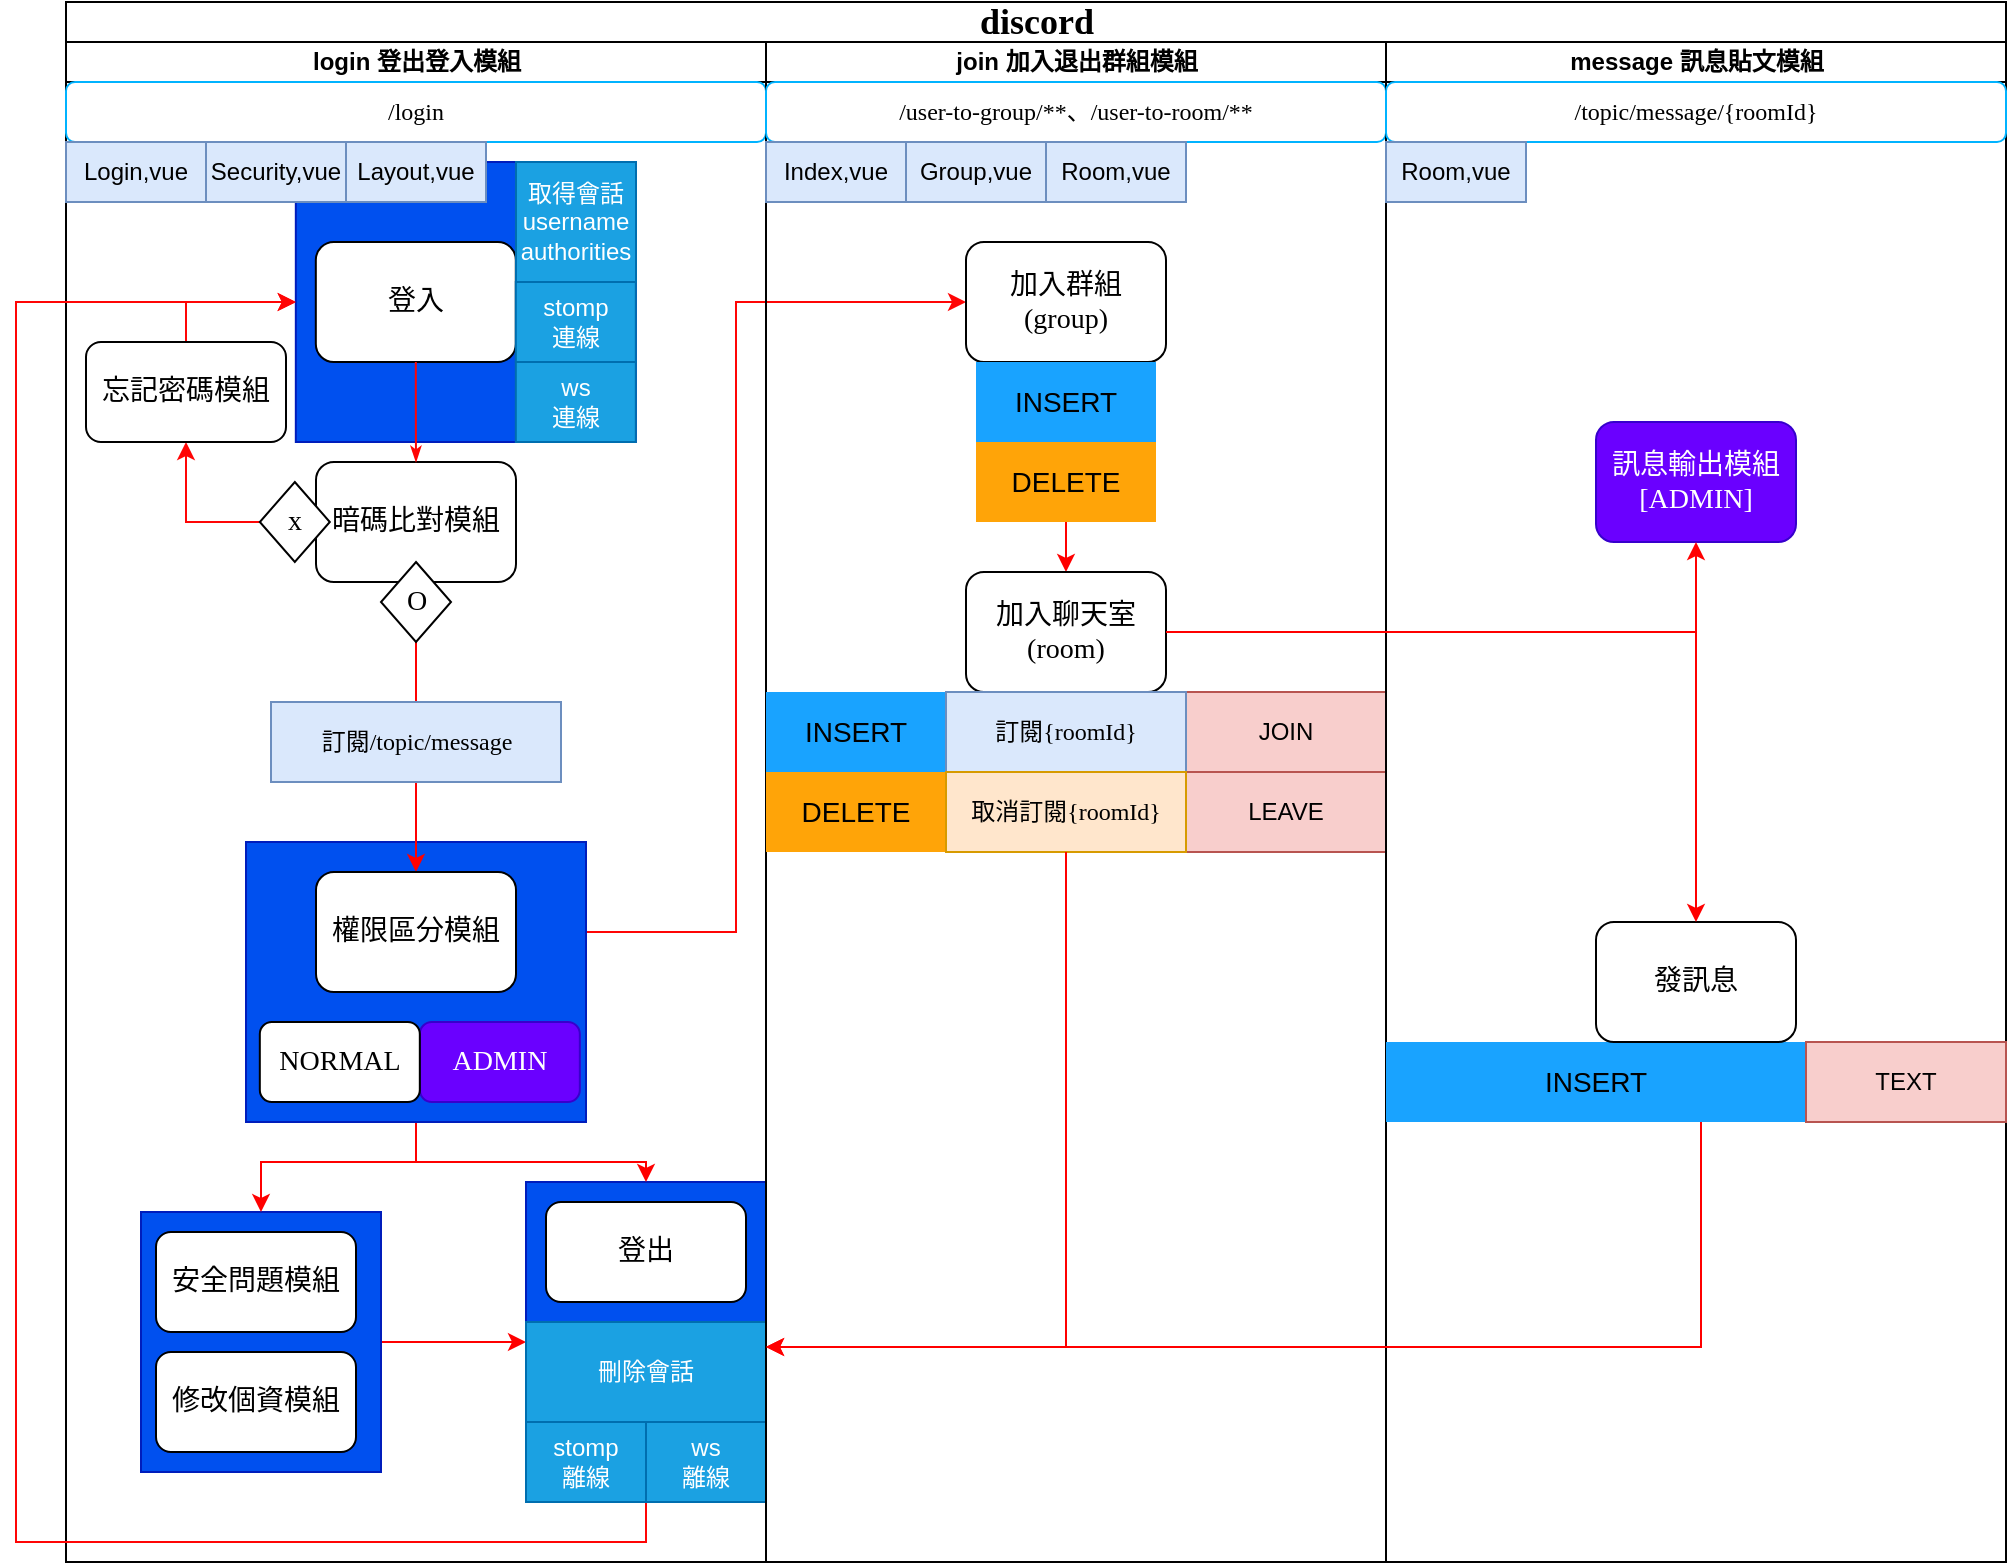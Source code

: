 <mxfile version="24.2.2" type="github">
  <diagram name="Page-1" id="74e2e168-ea6b-b213-b513-2b3c1d86103e">
    <mxGraphModel dx="1213" dy="1831" grid="1" gridSize="10" guides="1" tooltips="1" connect="1" arrows="1" fold="1" page="1" pageScale="1" pageWidth="1100" pageHeight="850" background="#FFFFFF" math="0" shadow="0">
      <root>
        <mxCell id="0" />
        <mxCell id="1" parent="0" />
        <mxCell id="77e6c97f196da883-1" value="&lt;font style=&quot;font-size: 18px;&quot;&gt;discord&lt;/font&gt;" style="swimlane;html=1;childLayout=stackLayout;startSize=20;rounded=0;shadow=0;labelBackgroundColor=none;strokeWidth=1;fontFamily=Verdana;fontSize=8;align=center;" parent="1" vertex="1">
          <mxGeometry x="65" width="970" height="780" as="geometry" />
        </mxCell>
        <mxCell id="77e6c97f196da883-40" style="edgeStyle=orthogonalEdgeStyle;rounded=1;html=1;labelBackgroundColor=none;startArrow=none;startFill=0;startSize=5;endArrow=classicThin;endFill=1;endSize=5;jettySize=auto;orthogonalLoop=1;strokeWidth=1;fontFamily=Verdana;fontSize=8" parent="77e6c97f196da883-1" edge="1">
          <mxGeometry relative="1" as="geometry">
            <mxPoint x="770" y="690" as="sourcePoint" />
          </mxGeometry>
        </mxCell>
        <mxCell id="107ba76e4e335f99-3" style="edgeStyle=orthogonalEdgeStyle;rounded=1;html=1;labelBackgroundColor=none;startArrow=none;startFill=0;startSize=5;endArrow=classicThin;endFill=1;endSize=5;jettySize=auto;orthogonalLoop=1;strokeColor=#000000;strokeWidth=1;fontFamily=Verdana;fontSize=8;fontColor=#000000;" parent="77e6c97f196da883-1" edge="1">
          <mxGeometry relative="1" as="geometry">
            <mxPoint x="670" y="610" as="sourcePoint" />
          </mxGeometry>
        </mxCell>
        <mxCell id="TCiXfk5xuBNNh0pUbAXc-102" style="edgeStyle=orthogonalEdgeStyle;rounded=0;orthogonalLoop=1;jettySize=auto;html=1;exitX=1;exitY=0.5;exitDx=0;exitDy=0;entryX=0;entryY=0.5;entryDx=0;entryDy=0;strokeColor=#FF0505;" parent="77e6c97f196da883-1" source="TCiXfk5xuBNNh0pUbAXc-59" target="77e6c97f196da883-11" edge="1">
          <mxGeometry relative="1" as="geometry">
            <Array as="points">
              <mxPoint x="335" y="465" />
              <mxPoint x="335" y="150" />
            </Array>
          </mxGeometry>
        </mxCell>
        <mxCell id="77e6c97f196da883-2" value="login 登出登入模組" style="swimlane;html=1;startSize=20;" parent="77e6c97f196da883-1" vertex="1">
          <mxGeometry y="20" width="350" height="760" as="geometry" />
        </mxCell>
        <mxCell id="t22Woqv_mMddBFfFVFnR-166" style="edgeStyle=orthogonalEdgeStyle;rounded=0;orthogonalLoop=1;jettySize=auto;html=1;exitX=1;exitY=0.5;exitDx=0;exitDy=0;entryX=0;entryY=0.5;entryDx=0;entryDy=0;strokeColor=#FF0000;" parent="77e6c97f196da883-2" source="t22Woqv_mMddBFfFVFnR-163" target="t22Woqv_mMddBFfFVFnR-155" edge="1">
          <mxGeometry relative="1" as="geometry" />
        </mxCell>
        <mxCell id="t22Woqv_mMddBFfFVFnR-163" value="" style="rounded=0;whiteSpace=wrap;html=1;fillColor=#0050ef;fontColor=#ffffff;strokeColor=#001DBC;" parent="77e6c97f196da883-2" vertex="1">
          <mxGeometry x="37.5" y="585" width="120" height="130" as="geometry" />
        </mxCell>
        <mxCell id="t22Woqv_mMddBFfFVFnR-155" value="" style="rounded=0;whiteSpace=wrap;html=1;fillColor=#0050ef;fontColor=#ffffff;strokeColor=#001DBC;" parent="77e6c97f196da883-2" vertex="1">
          <mxGeometry x="230" y="570" width="120" height="160" as="geometry" />
        </mxCell>
        <mxCell id="t22Woqv_mMddBFfFVFnR-154" value="" style="rounded=0;whiteSpace=wrap;html=1;fillColor=#0050ef;fontColor=#ffffff;strokeColor=#001DBC;" parent="77e6c97f196da883-2" vertex="1">
          <mxGeometry x="114.91" y="60" width="170" height="140" as="geometry" />
        </mxCell>
        <mxCell id="t22Woqv_mMddBFfFVFnR-164" style="edgeStyle=orthogonalEdgeStyle;rounded=0;orthogonalLoop=1;jettySize=auto;html=1;exitX=0.5;exitY=1;exitDx=0;exitDy=0;entryX=0.5;entryY=0;entryDx=0;entryDy=0;strokeColor=#FF0000;" parent="77e6c97f196da883-2" source="TCiXfk5xuBNNh0pUbAXc-168" target="t22Woqv_mMddBFfFVFnR-163" edge="1">
          <mxGeometry relative="1" as="geometry">
            <Array as="points">
              <mxPoint x="175" y="560" />
              <mxPoint x="98" y="560" />
            </Array>
          </mxGeometry>
        </mxCell>
        <mxCell id="t22Woqv_mMddBFfFVFnR-165" style="edgeStyle=orthogonalEdgeStyle;rounded=0;orthogonalLoop=1;jettySize=auto;html=1;exitX=0.5;exitY=1;exitDx=0;exitDy=0;entryX=0.5;entryY=0;entryDx=0;entryDy=0;strokeColor=#FF0000;" parent="77e6c97f196da883-2" source="TCiXfk5xuBNNh0pUbAXc-168" target="t22Woqv_mMddBFfFVFnR-155" edge="1">
          <mxGeometry relative="1" as="geometry">
            <Array as="points">
              <mxPoint x="175" y="560" />
              <mxPoint x="290" y="560" />
            </Array>
          </mxGeometry>
        </mxCell>
        <mxCell id="TCiXfk5xuBNNh0pUbAXc-168" value="" style="rounded=0;whiteSpace=wrap;html=1;fillColor=#0050ef;fontColor=#ffffff;strokeColor=#001DBC;" parent="77e6c97f196da883-2" vertex="1">
          <mxGeometry x="90" y="400" width="170" height="140" as="geometry" />
        </mxCell>
        <mxCell id="77e6c97f196da883-8" value="&lt;font style=&quot;font-size: 14px;&quot;&gt;登入&lt;/font&gt;" style="rounded=1;whiteSpace=wrap;html=1;shadow=0;labelBackgroundColor=none;strokeWidth=1;fontFamily=Verdana;fontSize=8;align=center;" parent="77e6c97f196da883-2" vertex="1">
          <mxGeometry x="124.91" y="100" width="100" height="60" as="geometry" />
        </mxCell>
        <mxCell id="77e6c97f196da883-9" value="&lt;font style=&quot;font-size: 14px;&quot;&gt;暗碼比對模組&lt;/font&gt;" style="rounded=1;whiteSpace=wrap;html=1;shadow=0;labelBackgroundColor=none;strokeWidth=1;fontFamily=Verdana;fontSize=8;align=center;" parent="77e6c97f196da883-2" vertex="1">
          <mxGeometry x="125" y="210" width="100" height="60" as="geometry" />
        </mxCell>
        <mxCell id="TCiXfk5xuBNNh0pUbAXc-46" value="&lt;font style=&quot;font-size: 12px;&quot;&gt;/login&lt;/font&gt;" style="rounded=1;whiteSpace=wrap;html=1;shadow=0;labelBackgroundColor=none;strokeWidth=1;fontFamily=Verdana;fontSize=8;align=center;strokeColor=#00B3FF;" parent="77e6c97f196da883-2" vertex="1">
          <mxGeometry y="20" width="350" height="30" as="geometry" />
        </mxCell>
        <mxCell id="77e6c97f196da883-26" style="edgeStyle=orthogonalEdgeStyle;rounded=1;html=1;labelBackgroundColor=none;startArrow=none;startFill=0;startSize=5;endArrow=classicThin;endFill=1;endSize=5;jettySize=auto;orthogonalLoop=1;strokeWidth=1;fontFamily=Verdana;fontSize=8;exitX=0.5;exitY=1;exitDx=0;exitDy=0;entryX=0.5;entryY=0;entryDx=0;entryDy=0;strokeColor=#FF0505;" parent="77e6c97f196da883-2" source="77e6c97f196da883-8" target="77e6c97f196da883-9" edge="1">
          <mxGeometry relative="1" as="geometry" />
        </mxCell>
        <mxCell id="t22Woqv_mMddBFfFVFnR-167" style="edgeStyle=orthogonalEdgeStyle;rounded=0;orthogonalLoop=1;jettySize=auto;html=1;exitX=0;exitY=0.5;exitDx=0;exitDy=0;entryX=0.5;entryY=1;entryDx=0;entryDy=0;strokeColor=#FF0505;" parent="77e6c97f196da883-2" source="TCiXfk5xuBNNh0pUbAXc-49" target="t22Woqv_mMddBFfFVFnR-2" edge="1">
          <mxGeometry relative="1" as="geometry" />
        </mxCell>
        <mxCell id="TCiXfk5xuBNNh0pUbAXc-49" value="&lt;font style=&quot;font-size: 14px;&quot;&gt;x&lt;/font&gt;" style="rhombus;whiteSpace=wrap;html=1;rounded=0;shadow=0;labelBackgroundColor=none;strokeWidth=1;fontFamily=Verdana;fontSize=8;align=center;" parent="77e6c97f196da883-2" vertex="1">
          <mxGeometry x="96.91" y="220" width="35" height="40" as="geometry" />
        </mxCell>
        <mxCell id="TCiXfk5xuBNNh0pUbAXc-60" style="edgeStyle=orthogonalEdgeStyle;rounded=0;orthogonalLoop=1;jettySize=auto;html=1;exitX=0.5;exitY=1;exitDx=0;exitDy=0;entryX=0.5;entryY=0;entryDx=0;entryDy=0;strokeColor=#FF0000;" parent="77e6c97f196da883-2" source="TCiXfk5xuBNNh0pUbAXc-54" target="TCiXfk5xuBNNh0pUbAXc-59" edge="1">
          <mxGeometry relative="1" as="geometry" />
        </mxCell>
        <mxCell id="TCiXfk5xuBNNh0pUbAXc-54" value="&lt;font style=&quot;font-size: 14px;&quot;&gt;O&lt;/font&gt;" style="rhombus;whiteSpace=wrap;html=1;rounded=0;shadow=0;labelBackgroundColor=none;strokeWidth=1;fontFamily=Verdana;fontSize=8;align=center;" parent="77e6c97f196da883-2" vertex="1">
          <mxGeometry x="157.5" y="260" width="35" height="40" as="geometry" />
        </mxCell>
        <mxCell id="TCiXfk5xuBNNh0pUbAXc-59" value="&lt;font style=&quot;font-size: 14px;&quot;&gt;權限區分模組&lt;/font&gt;" style="rounded=1;whiteSpace=wrap;html=1;shadow=0;labelBackgroundColor=none;strokeWidth=1;fontFamily=Verdana;fontSize=8;align=center;" parent="77e6c97f196da883-2" vertex="1">
          <mxGeometry x="125" y="415" width="100" height="60" as="geometry" />
        </mxCell>
        <mxCell id="t22Woqv_mMddBFfFVFnR-4" value="&lt;div&gt;取得會話&lt;/div&gt;username&lt;div&gt;authorities&lt;br&gt;&lt;/div&gt;" style="rounded=0;whiteSpace=wrap;html=1;fillColor=#1ba1e2;fontColor=#ffffff;strokeColor=#006EAF;" parent="77e6c97f196da883-2" vertex="1">
          <mxGeometry x="225" y="60" width="60" height="60" as="geometry" />
        </mxCell>
        <mxCell id="t22Woqv_mMddBFfFVFnR-21" value="Login,vue" style="rounded=0;whiteSpace=wrap;html=1;fillColor=#dae8fc;strokeColor=#6c8ebf;" parent="77e6c97f196da883-2" vertex="1">
          <mxGeometry y="50" width="70" height="30" as="geometry" />
        </mxCell>
        <mxCell id="t22Woqv_mMddBFfFVFnR-22" value="Security,vue" style="rounded=0;whiteSpace=wrap;html=1;fillColor=#dae8fc;strokeColor=#6c8ebf;" parent="77e6c97f196da883-2" vertex="1">
          <mxGeometry x="70" y="50" width="70" height="30" as="geometry" />
        </mxCell>
        <mxCell id="t22Woqv_mMddBFfFVFnR-34" value="Layout,vue" style="rounded=0;whiteSpace=wrap;html=1;fillColor=#dae8fc;strokeColor=#6c8ebf;" parent="77e6c97f196da883-2" vertex="1">
          <mxGeometry x="140" y="50" width="70" height="30" as="geometry" />
        </mxCell>
        <mxCell id="t22Woqv_mMddBFfFVFnR-95" value="訂閱&lt;span style=&quot;font-family: Verdana;&quot;&gt;/topic/message&lt;/span&gt;" style="rounded=0;whiteSpace=wrap;html=1;fillColor=#dae8fc;strokeColor=#6c8ebf;" parent="77e6c97f196da883-2" vertex="1">
          <mxGeometry x="102.5" y="330" width="145" height="40" as="geometry" />
        </mxCell>
        <mxCell id="t22Woqv_mMddBFfFVFnR-168" style="edgeStyle=orthogonalEdgeStyle;rounded=0;orthogonalLoop=1;jettySize=auto;html=1;exitX=0.5;exitY=0;exitDx=0;exitDy=0;entryX=0;entryY=0.5;entryDx=0;entryDy=0;strokeColor=#FF0505;" parent="77e6c97f196da883-2" source="t22Woqv_mMddBFfFVFnR-2" target="t22Woqv_mMddBFfFVFnR-154" edge="1">
          <mxGeometry relative="1" as="geometry" />
        </mxCell>
        <mxCell id="t22Woqv_mMddBFfFVFnR-2" value="&lt;font style=&quot;font-size: 14px;&quot;&gt;忘記密碼模組&lt;/font&gt;" style="rounded=1;whiteSpace=wrap;html=1;shadow=0;labelBackgroundColor=none;strokeWidth=1;fontFamily=Verdana;fontSize=8;align=center;" parent="77e6c97f196da883-2" vertex="1">
          <mxGeometry x="10" y="150" width="100" height="50" as="geometry" />
        </mxCell>
        <mxCell id="t22Woqv_mMddBFfFVFnR-3" value="&lt;font style=&quot;font-size: 14px;&quot;&gt;安全問題模組&lt;/font&gt;" style="rounded=1;whiteSpace=wrap;html=1;shadow=0;labelBackgroundColor=none;strokeWidth=1;fontFamily=Verdana;fontSize=8;align=center;" parent="77e6c97f196da883-2" vertex="1">
          <mxGeometry x="45" y="595" width="100" height="50" as="geometry" />
        </mxCell>
        <mxCell id="t22Woqv_mMddBFfFVFnR-1" value="&lt;font style=&quot;font-size: 14px;&quot;&gt;修改個資模組&lt;/font&gt;" style="rounded=1;whiteSpace=wrap;html=1;shadow=0;labelBackgroundColor=none;strokeWidth=1;fontFamily=Verdana;fontSize=8;align=center;" parent="77e6c97f196da883-2" vertex="1">
          <mxGeometry x="45" y="655" width="100" height="50" as="geometry" />
        </mxCell>
        <mxCell id="TCiXfk5xuBNNh0pUbAXc-169" value="&lt;span style=&quot;font-size: 14px;&quot;&gt;登出&lt;/span&gt;" style="rounded=1;whiteSpace=wrap;html=1;shadow=0;labelBackgroundColor=none;strokeWidth=1;fontFamily=Verdana;fontSize=8;align=center;" parent="77e6c97f196da883-2" vertex="1">
          <mxGeometry x="240" y="580" width="100" height="50" as="geometry" />
        </mxCell>
        <mxCell id="t22Woqv_mMddBFfFVFnR-98" value="&lt;span style=&quot;font-size: 14px;&quot;&gt;ADMIN&lt;/span&gt;" style="rounded=1;whiteSpace=wrap;html=1;shadow=0;labelBackgroundColor=none;strokeWidth=1;fontFamily=Verdana;fontSize=8;align=center;fillColor=#6a00ff;fontColor=#ffffff;strokeColor=#3700CC;" parent="77e6c97f196da883-2" vertex="1">
          <mxGeometry x="176.91" y="490" width="80" height="40" as="geometry" />
        </mxCell>
        <mxCell id="t22Woqv_mMddBFfFVFnR-99" value="&lt;span style=&quot;font-size: 14px;&quot;&gt;NORMAL&lt;/span&gt;" style="rounded=1;whiteSpace=wrap;html=1;shadow=0;labelBackgroundColor=none;strokeWidth=1;fontFamily=Verdana;fontSize=8;align=center;" parent="77e6c97f196da883-2" vertex="1">
          <mxGeometry x="96.91" y="490" width="80" height="40" as="geometry" />
        </mxCell>
        <mxCell id="t22Woqv_mMddBFfFVFnR-152" value="stomp&lt;br&gt;連線" style="rounded=0;whiteSpace=wrap;html=1;fillColor=#1ba1e2;fontColor=#ffffff;strokeColor=#006EAF;" parent="77e6c97f196da883-2" vertex="1">
          <mxGeometry x="224.91" y="120" width="60" height="40" as="geometry" />
        </mxCell>
        <mxCell id="t22Woqv_mMddBFfFVFnR-153" value="ws&lt;br&gt;連線" style="rounded=0;whiteSpace=wrap;html=1;fillColor=#1ba1e2;fontColor=#ffffff;strokeColor=#006EAF;" parent="77e6c97f196da883-2" vertex="1">
          <mxGeometry x="224.91" y="160" width="60" height="40" as="geometry" />
        </mxCell>
        <mxCell id="t22Woqv_mMddBFfFVFnR-156" value="&lt;div&gt;刪除會話&lt;/div&gt;" style="rounded=0;whiteSpace=wrap;html=1;fillColor=#1ba1e2;fontColor=#ffffff;strokeColor=#006EAF;" parent="77e6c97f196da883-2" vertex="1">
          <mxGeometry x="230" y="640" width="120" height="50" as="geometry" />
        </mxCell>
        <mxCell id="t22Woqv_mMddBFfFVFnR-174" style="edgeStyle=orthogonalEdgeStyle;rounded=0;orthogonalLoop=1;jettySize=auto;html=1;exitX=1;exitY=1;exitDx=0;exitDy=0;entryX=0;entryY=0.5;entryDx=0;entryDy=0;strokeColor=#FF0505;" parent="77e6c97f196da883-2" source="t22Woqv_mMddBFfFVFnR-157" target="t22Woqv_mMddBFfFVFnR-154" edge="1">
          <mxGeometry relative="1" as="geometry">
            <Array as="points">
              <mxPoint x="290" y="750" />
              <mxPoint x="-25" y="750" />
              <mxPoint x="-25" y="130" />
            </Array>
          </mxGeometry>
        </mxCell>
        <mxCell id="t22Woqv_mMddBFfFVFnR-157" value="stomp&lt;br&gt;離線" style="rounded=0;whiteSpace=wrap;html=1;fillColor=#1ba1e2;fontColor=#ffffff;strokeColor=#006EAF;" parent="77e6c97f196da883-2" vertex="1">
          <mxGeometry x="230.0" y="690" width="60" height="40" as="geometry" />
        </mxCell>
        <mxCell id="t22Woqv_mMddBFfFVFnR-158" value="ws&lt;br&gt;離線" style="rounded=0;whiteSpace=wrap;html=1;fillColor=#1ba1e2;fontColor=#ffffff;strokeColor=#006EAF;" parent="77e6c97f196da883-2" vertex="1">
          <mxGeometry x="290.0" y="690" width="60" height="40" as="geometry" />
        </mxCell>
        <mxCell id="77e6c97f196da883-3" value="join 加入退出群組模組" style="swimlane;html=1;startSize=20;" parent="77e6c97f196da883-1" vertex="1">
          <mxGeometry x="350" y="20" width="310" height="760" as="geometry" />
        </mxCell>
        <mxCell id="TCiXfk5xuBNNh0pUbAXc-103" style="edgeStyle=orthogonalEdgeStyle;rounded=0;orthogonalLoop=1;jettySize=auto;html=1;exitX=0.5;exitY=1;exitDx=0;exitDy=0;entryX=0.5;entryY=0;entryDx=0;entryDy=0;strokeColor=#FF0000;" parent="77e6c97f196da883-3" source="77e6c97f196da883-11" target="TCiXfk5xuBNNh0pUbAXc-62" edge="1">
          <mxGeometry relative="1" as="geometry" />
        </mxCell>
        <mxCell id="77e6c97f196da883-11" value="&lt;font style=&quot;font-size: 14px;&quot;&gt;加入群組&lt;br&gt;(group)&lt;/font&gt;" style="rounded=1;whiteSpace=wrap;html=1;shadow=0;labelBackgroundColor=none;strokeWidth=1;fontFamily=Verdana;fontSize=8;align=center;" parent="77e6c97f196da883-3" vertex="1">
          <mxGeometry x="100" y="100" width="100" height="60" as="geometry" />
        </mxCell>
        <mxCell id="TCiXfk5xuBNNh0pUbAXc-47" value="&lt;font style=&quot;font-size: 12px;&quot;&gt;/user-to-group/**、/user-to-room&lt;/font&gt;&lt;span style=&quot;font-size: 12px;&quot;&gt;/**&lt;/span&gt;" style="rounded=1;whiteSpace=wrap;html=1;shadow=0;labelBackgroundColor=none;strokeWidth=1;fontFamily=Verdana;fontSize=8;align=center;strokeColor=#00B3FF;" parent="77e6c97f196da883-3" vertex="1">
          <mxGeometry y="20" width="310" height="30" as="geometry" />
        </mxCell>
        <mxCell id="TCiXfk5xuBNNh0pUbAXc-62" value="&lt;font style=&quot;font-size: 14px;&quot;&gt;加入聊天室&lt;br&gt;(room)&lt;/font&gt;" style="rounded=1;whiteSpace=wrap;html=1;shadow=0;labelBackgroundColor=none;strokeWidth=1;fontFamily=Verdana;fontSize=8;align=center;" parent="77e6c97f196da883-3" vertex="1">
          <mxGeometry x="100" y="265" width="100" height="60" as="geometry" />
        </mxCell>
        <mxCell id="TCiXfk5xuBNNh0pUbAXc-161" value="&lt;div&gt;&lt;span style=&quot;font-size: 14px;&quot;&gt;INSERT&lt;/span&gt;&lt;/div&gt;" style="shape=process;whiteSpace=wrap;html=1;backgroundOutline=1;fillColor=#19A3FF;strokeColor=none;" parent="77e6c97f196da883-3" vertex="1">
          <mxGeometry x="105" y="160" width="90" height="40" as="geometry" />
        </mxCell>
        <mxCell id="TCiXfk5xuBNNh0pUbAXc-162" value="&lt;div&gt;&lt;span style=&quot;font-size: 14px;&quot;&gt;DELETE&lt;/span&gt;&lt;/div&gt;" style="shape=process;whiteSpace=wrap;html=1;backgroundOutline=1;fillColor=#FFA408;strokeColor=none;" parent="77e6c97f196da883-3" vertex="1">
          <mxGeometry x="105" y="200" width="90" height="40" as="geometry" />
        </mxCell>
        <mxCell id="TCiXfk5xuBNNh0pUbAXc-122" value="&lt;span style=&quot;font-size: 14px;&quot;&gt;INSERT&lt;/span&gt;" style="shape=process;whiteSpace=wrap;html=1;backgroundOutline=1;fillColor=#19A3FF;strokeColor=none;" parent="77e6c97f196da883-3" vertex="1">
          <mxGeometry y="325" width="90" height="40" as="geometry" />
        </mxCell>
        <mxCell id="TCiXfk5xuBNNh0pUbAXc-163" value="&lt;div&gt;&lt;span style=&quot;font-size: 14px;&quot;&gt;DELETE&lt;/span&gt;&lt;/div&gt;" style="shape=process;whiteSpace=wrap;html=1;backgroundOutline=1;fillColor=#FFA408;strokeColor=none;" parent="77e6c97f196da883-3" vertex="1">
          <mxGeometry y="365" width="90" height="40" as="geometry" />
        </mxCell>
        <mxCell id="caw4e2l-Zk4vS1gQuyCD-6" style="edgeStyle=none;curved=1;rounded=0;orthogonalLoop=1;jettySize=auto;html=1;entryX=1;entryY=0.5;entryDx=0;entryDy=0;fontSize=12;startSize=8;endSize=8;" parent="77e6c97f196da883-3" source="TCiXfk5xuBNNh0pUbAXc-161" target="TCiXfk5xuBNNh0pUbAXc-161" edge="1">
          <mxGeometry relative="1" as="geometry" />
        </mxCell>
        <mxCell id="caw4e2l-Zk4vS1gQuyCD-7" style="edgeStyle=none;curved=1;rounded=0;orthogonalLoop=1;jettySize=auto;html=1;exitX=1;exitY=0.5;exitDx=0;exitDy=0;fontSize=12;startSize=8;endSize=8;" parent="77e6c97f196da883-3" source="TCiXfk5xuBNNh0pUbAXc-162" target="TCiXfk5xuBNNh0pUbAXc-162" edge="1">
          <mxGeometry relative="1" as="geometry" />
        </mxCell>
        <mxCell id="caw4e2l-Zk4vS1gQuyCD-18" value="LEAVE" style="rounded=0;whiteSpace=wrap;html=1;fillColor=#f8cecc;strokeColor=#b85450;" parent="77e6c97f196da883-3" vertex="1">
          <mxGeometry x="210" y="365" width="100" height="40" as="geometry" />
        </mxCell>
        <mxCell id="t22Woqv_mMddBFfFVFnR-31" value="Room,vue" style="rounded=0;whiteSpace=wrap;html=1;fillColor=#dae8fc;strokeColor=#6c8ebf;" parent="77e6c97f196da883-3" vertex="1">
          <mxGeometry x="140" y="50" width="70" height="30" as="geometry" />
        </mxCell>
        <mxCell id="t22Woqv_mMddBFfFVFnR-30" value="Group,vue" style="rounded=0;whiteSpace=wrap;html=1;fillColor=#dae8fc;strokeColor=#6c8ebf;" parent="77e6c97f196da883-3" vertex="1">
          <mxGeometry x="70" y="50" width="70" height="30" as="geometry" />
        </mxCell>
        <mxCell id="t22Woqv_mMddBFfFVFnR-92" value="JOIN" style="rounded=0;whiteSpace=wrap;html=1;fillColor=#f8cecc;strokeColor=#b85450;" parent="77e6c97f196da883-3" vertex="1">
          <mxGeometry x="210" y="325" width="100" height="40" as="geometry" />
        </mxCell>
        <mxCell id="t22Woqv_mMddBFfFVFnR-93" value="訂閱&lt;span style=&quot;font-family: Verdana;&quot;&gt;{roomId}&lt;/span&gt;" style="rounded=0;whiteSpace=wrap;html=1;fillColor=#dae8fc;strokeColor=#6c8ebf;" parent="77e6c97f196da883-3" vertex="1">
          <mxGeometry x="90" y="325" width="120" height="40" as="geometry" />
        </mxCell>
        <mxCell id="t22Woqv_mMddBFfFVFnR-94" value="取消訂閱&lt;span style=&quot;font-family: Verdana;&quot;&gt;{roomId}&lt;/span&gt;" style="rounded=0;whiteSpace=wrap;html=1;fillColor=#ffe6cc;strokeColor=#d79b00;" parent="77e6c97f196da883-3" vertex="1">
          <mxGeometry x="90" y="365" width="120" height="40" as="geometry" />
        </mxCell>
        <mxCell id="t22Woqv_mMddBFfFVFnR-23" value="Index,vue" style="rounded=0;whiteSpace=wrap;html=1;fillColor=#dae8fc;strokeColor=#6c8ebf;" parent="77e6c97f196da883-3" vertex="1">
          <mxGeometry y="50" width="70" height="30" as="geometry" />
        </mxCell>
        <mxCell id="77e6c97f196da883-4" value="message 訊息貼文模組" style="swimlane;html=1;startSize=20;" parent="77e6c97f196da883-1" vertex="1">
          <mxGeometry x="660" y="20" width="310" height="760" as="geometry" />
        </mxCell>
        <mxCell id="TCiXfk5xuBNNh0pUbAXc-48" value="&lt;span style=&quot;font-size: 12px;&quot;&gt;/topic/message/{roomId}&lt;/span&gt;" style="rounded=1;whiteSpace=wrap;html=1;shadow=0;labelBackgroundColor=none;strokeWidth=1;fontFamily=Verdana;fontSize=8;align=center;strokeColor=#00B3FF;" parent="77e6c97f196da883-4" vertex="1">
          <mxGeometry y="20" width="310" height="30" as="geometry" />
        </mxCell>
        <mxCell id="TCiXfk5xuBNNh0pUbAXc-120" value="&lt;span style=&quot;font-size: 14px;&quot;&gt;INSERT&lt;/span&gt;" style="shape=process;whiteSpace=wrap;html=1;backgroundOutline=1;fillColor=#19A3FF;strokeColor=none;" parent="77e6c97f196da883-4" vertex="1">
          <mxGeometry y="500" width="210" height="40" as="geometry" />
        </mxCell>
        <mxCell id="t22Woqv_mMddBFfFVFnR-27" value="&lt;span style=&quot;font-size: 14px;&quot;&gt;訊息輸出模組&lt;br&gt;[ADMIN]&lt;/span&gt;" style="rounded=1;whiteSpace=wrap;html=1;shadow=0;labelBackgroundColor=none;strokeWidth=1;fontFamily=Verdana;fontSize=8;align=center;fillColor=#6a00ff;fontColor=#ffffff;strokeColor=#3700CC;" parent="77e6c97f196da883-4" vertex="1">
          <mxGeometry x="105" y="190" width="100" height="60" as="geometry" />
        </mxCell>
        <mxCell id="t22Woqv_mMddBFfFVFnR-33" value="Room,vue" style="rounded=0;whiteSpace=wrap;html=1;fillColor=#dae8fc;strokeColor=#6c8ebf;" parent="77e6c97f196da883-4" vertex="1">
          <mxGeometry y="50" width="70" height="30" as="geometry" />
        </mxCell>
        <mxCell id="t22Woqv_mMddBFfFVFnR-96" value="TEXT" style="rounded=0;whiteSpace=wrap;html=1;fillColor=#f8cecc;strokeColor=#b85450;" parent="77e6c97f196da883-4" vertex="1">
          <mxGeometry x="210" y="500" width="100" height="40" as="geometry" />
        </mxCell>
        <mxCell id="TCiXfk5xuBNNh0pUbAXc-105" value="&lt;span style=&quot;font-size: 14px;&quot;&gt;發訊息&lt;/span&gt;" style="rounded=1;whiteSpace=wrap;html=1;shadow=0;labelBackgroundColor=none;strokeWidth=1;fontFamily=Verdana;fontSize=8;align=center;" parent="77e6c97f196da883-4" vertex="1">
          <mxGeometry x="105" y="440" width="100" height="60" as="geometry" />
        </mxCell>
        <mxCell id="t22Woqv_mMddBFfFVFnR-169" style="edgeStyle=orthogonalEdgeStyle;rounded=0;orthogonalLoop=1;jettySize=auto;html=1;exitX=0.5;exitY=1;exitDx=0;exitDy=0;entryX=1;entryY=0.25;entryDx=0;entryDy=0;strokeColor=#FF0000;" parent="77e6c97f196da883-1" source="t22Woqv_mMddBFfFVFnR-94" target="t22Woqv_mMddBFfFVFnR-156" edge="1">
          <mxGeometry relative="1" as="geometry" />
        </mxCell>
        <mxCell id="t22Woqv_mMddBFfFVFnR-171" style="edgeStyle=orthogonalEdgeStyle;rounded=0;orthogonalLoop=1;jettySize=auto;html=1;exitX=1;exitY=0.5;exitDx=0;exitDy=0;entryX=0.5;entryY=0;entryDx=0;entryDy=0;strokeColor=#FF0000;" parent="77e6c97f196da883-1" source="TCiXfk5xuBNNh0pUbAXc-62" target="TCiXfk5xuBNNh0pUbAXc-105" edge="1">
          <mxGeometry relative="1" as="geometry" />
        </mxCell>
        <mxCell id="t22Woqv_mMddBFfFVFnR-172" style="edgeStyle=orthogonalEdgeStyle;rounded=0;orthogonalLoop=1;jettySize=auto;html=1;exitX=1;exitY=0.5;exitDx=0;exitDy=0;entryX=0.5;entryY=1;entryDx=0;entryDy=0;strokeColor=#FF0000;" parent="77e6c97f196da883-1" source="TCiXfk5xuBNNh0pUbAXc-62" target="t22Woqv_mMddBFfFVFnR-27" edge="1">
          <mxGeometry relative="1" as="geometry" />
        </mxCell>
        <mxCell id="t22Woqv_mMddBFfFVFnR-173" style="edgeStyle=orthogonalEdgeStyle;rounded=0;orthogonalLoop=1;jettySize=auto;html=1;exitX=0.75;exitY=1;exitDx=0;exitDy=0;entryX=1;entryY=0.25;entryDx=0;entryDy=0;strokeColor=#FF0000;" parent="77e6c97f196da883-1" source="TCiXfk5xuBNNh0pUbAXc-120" target="t22Woqv_mMddBFfFVFnR-156" edge="1">
          <mxGeometry relative="1" as="geometry" />
        </mxCell>
      </root>
    </mxGraphModel>
  </diagram>
</mxfile>

